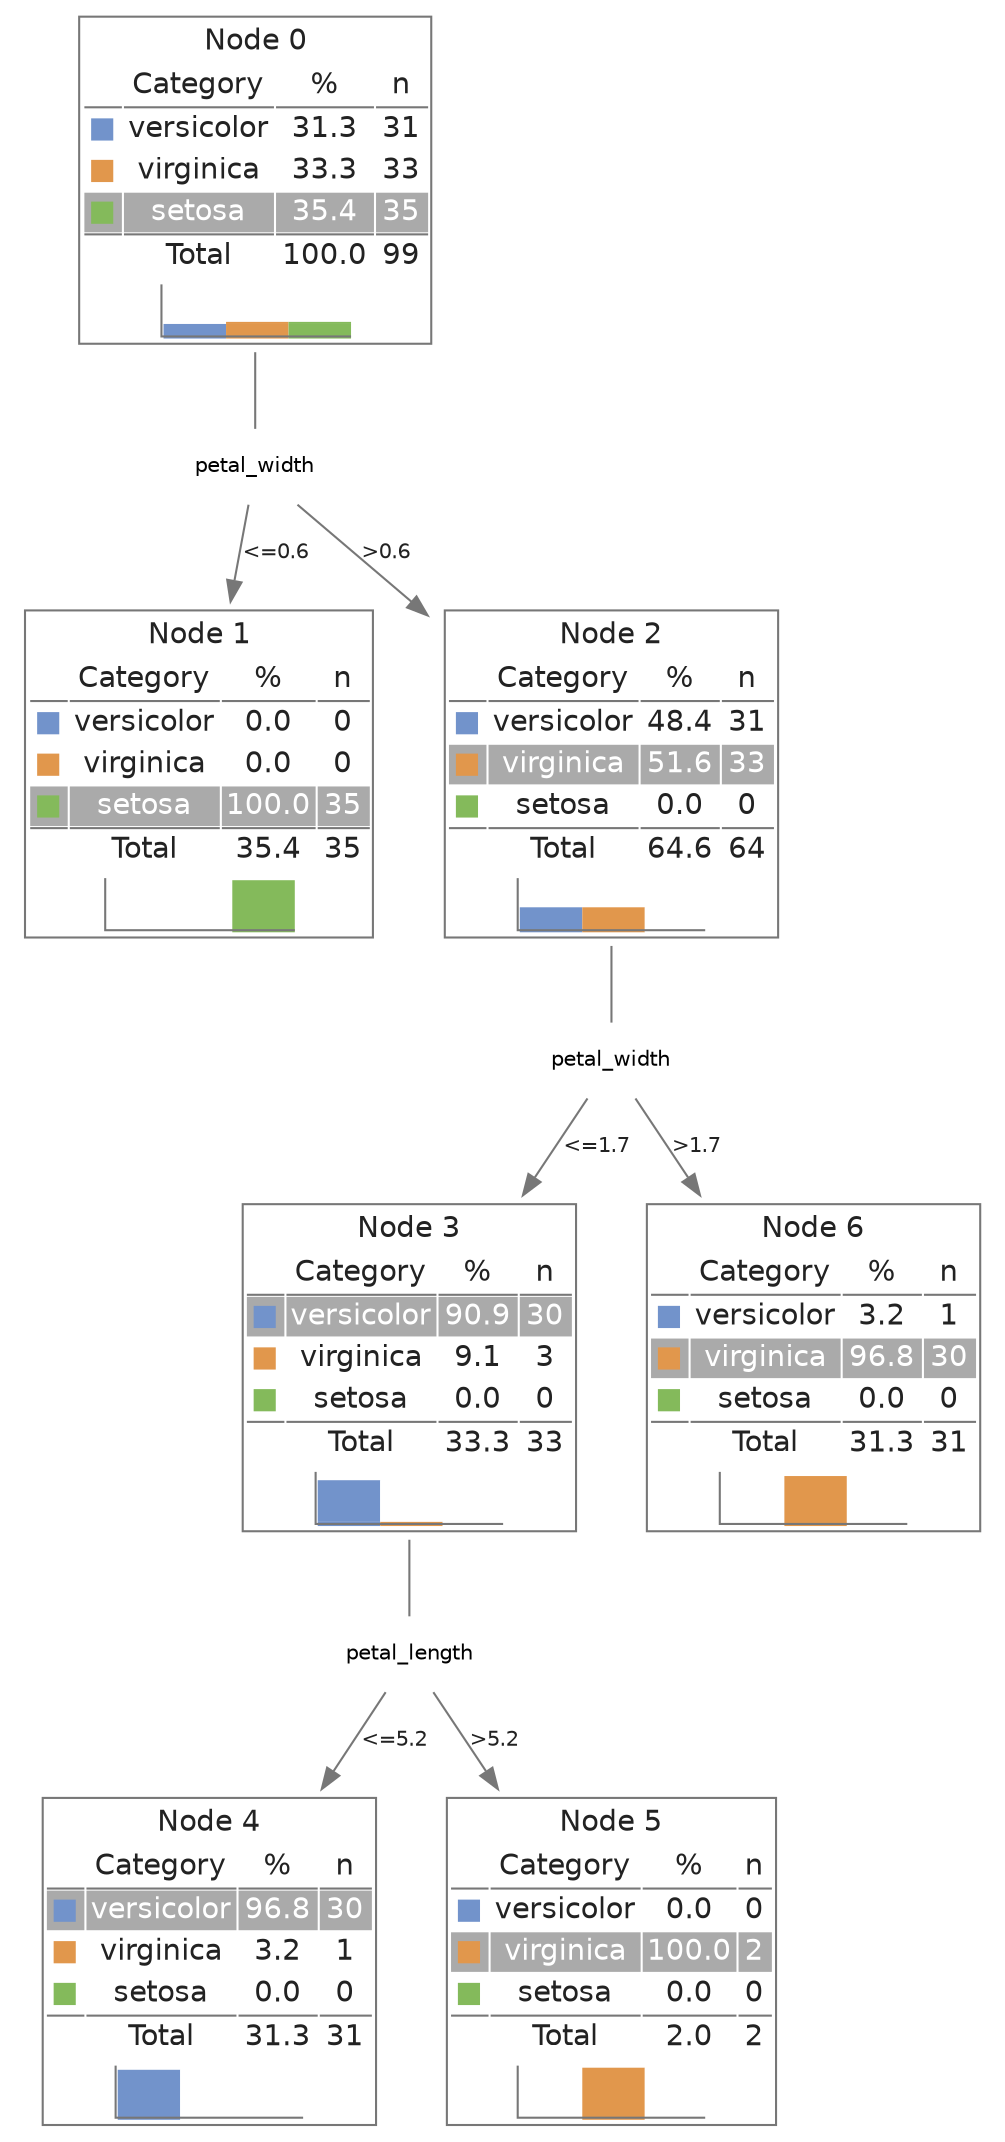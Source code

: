 digraph Tree {
graph [fontname = "helvetica", fontsize=15, splines=polyline, color="#777777FF#", ];
node [fontname = "helvetica", shape=plaintext, color="#777777FF#"];
edge [fontname = "helvetica", fontcolor="#222222FF#", color="#777777FF#"];
0 [label=<<FONT COLOR="#222222FF#" ><TABLE BORDER="1" COLOR="#777777FF#" CELLSPACING="1" VALIGN="MIDDLE" ><TR><TD BORDER="0" COLSPAN="4" ALIGN="CENTER">Node 0</TD></TR><TR><TD SIDES="B" BORDER="1" ALIGN="CENTER" ></TD><TD SIDES="B" BORDER="1" ALIGN="CENTER" >Category</TD><TD SIDES="B" BORDER="1" ALIGN="CENTER">%</TD><TD SIDES="B" BORDER="1" ALIGN="CENTER">n</TD></TR><TR><TD BGCOLOR="#FFFFFFFF#" BORDER="0" ALIGN="CENTER" ><FONT COLOR="#7293CBFF#">&#9632;</FONT></TD><TD BGCOLOR="#FFFFFFFF#" BORDER="0" ALIGN="CENTER" ><FONT COLOR="#222222FF#">versicolor</FONT></TD><TD BGCOLOR="#FFFFFFFF#" BORDER="0" ALIGN="CENTER" ><FONT COLOR="#222222FF#">31.3</FONT></TD><TD BGCOLOR="#FFFFFFFF#" BORDER="0" ALIGN="CENTER" ><FONT COLOR="#222222FF#">31</FONT></TD></TR><TR><TD BGCOLOR="#FFFFFFFF#" BORDER="0" ALIGN="CENTER" ><FONT COLOR="#E1974CFF#">&#9632;</FONT></TD><TD BGCOLOR="#FFFFFFFF#" BORDER="0" ALIGN="CENTER" ><FONT COLOR="#222222FF#">virginica</FONT></TD><TD BGCOLOR="#FFFFFFFF#" BORDER="0" ALIGN="CENTER" ><FONT COLOR="#222222FF#">33.3</FONT></TD><TD BGCOLOR="#FFFFFFFF#" BORDER="0" ALIGN="CENTER" ><FONT COLOR="#222222FF#">33</FONT></TD></TR><TR><TD BGCOLOR="#AAAAAAFF#" BORDER="0" ALIGN="CENTER" ><FONT COLOR="#84BA5BFF#">&#9632;</FONT></TD><TD BGCOLOR="#AAAAAAFF#" BORDER="0" ALIGN="CENTER" ><FONT COLOR="#FFFFFFFF#">setosa</FONT></TD><TD BGCOLOR="#AAAAAAFF#" BORDER="0" ALIGN="CENTER" ><FONT COLOR="#FFFFFFFF#">35.4</FONT></TD><TD BGCOLOR="#AAAAAAFF#" BORDER="0" ALIGN="CENTER" ><FONT COLOR="#FFFFFFFF#">35</FONT></TD></TR><TR><TD SIDES="T" BORDER="1" ALIGN="CENTER" ></TD><TD SIDES="T" BORDER="1" ALIGN="CENTER" >Total</TD><TD SIDES="T" BORDER="1" ALIGN="CENTER" >100.0</TD><TD SIDES="T" BORDER="1" ALIGN="CENTER" >99</TD></TR><TR><TD COLSPAN="4" BORDER="0"><TABLE  CELLPADDING="0" CELLSPACING="0" SIDES="LB" BORDER="1" FIXEDSIZE="TRUE" HEIGHT="25.0" WIDTH="90"><TR><TD FIXEDSIZE="TRUE" BORDER="0" HEIGHT="17.0" WIDTH="30" BGCOLOR="#FFFFFFFF#" ></TD><TD FIXEDSIZE="TRUE" BORDER="0" HEIGHT="17.0" WIDTH="30" BGCOLOR="#FFFFFFFF#" ></TD><TD FIXEDSIZE="TRUE" BORDER="0" HEIGHT="17.0" WIDTH="30" BGCOLOR="#FFFFFFFF#" ></TD></TR><TR><TD FIXEDSIZE="TRUE" BORDER="0" HEIGHT="1" WIDTH="30" BGCOLOR="#FFFFFFFF#" ></TD><TD FIXEDSIZE="TRUE" BORDER="0" HEIGHT="1" WIDTH="30" BGCOLOR="#E1974CFF#" ></TD><TD FIXEDSIZE="TRUE" BORDER="0" HEIGHT="1" WIDTH="30" BGCOLOR="#84BA5BFF#" ></TD></TR><TR><TD FIXEDSIZE="TRUE" BORDER="0" HEIGHT="7" WIDTH="30" BGCOLOR="#7293CBFF#" ></TD><TD FIXEDSIZE="TRUE" BORDER="0" HEIGHT="7" WIDTH="30" BGCOLOR="#E1974CFF#" ></TD><TD FIXEDSIZE="TRUE" BORDER="0" HEIGHT="7" WIDTH="30" BGCOLOR="#84BA5BFF#" ></TD></TR></TABLE></TD></TR></TABLE></FONT>>, ];
1 [label=<<FONT COLOR="#222222FF#" ><TABLE BORDER="1" COLOR="#777777FF#" CELLSPACING="1" VALIGN="MIDDLE" ><TR><TD BORDER="0" COLSPAN="4" ALIGN="CENTER">Node 1</TD></TR><TR><TD SIDES="B" BORDER="1" ALIGN="CENTER" ></TD><TD SIDES="B" BORDER="1" ALIGN="CENTER" >Category</TD><TD SIDES="B" BORDER="1" ALIGN="CENTER">%</TD><TD SIDES="B" BORDER="1" ALIGN="CENTER">n</TD></TR><TR><TD BGCOLOR="#FFFFFFFF#" BORDER="0" ALIGN="CENTER" ><FONT COLOR="#7293CBFF#">&#9632;</FONT></TD><TD BGCOLOR="#FFFFFFFF#" BORDER="0" ALIGN="CENTER" ><FONT COLOR="#222222FF#">versicolor</FONT></TD><TD BGCOLOR="#FFFFFFFF#" BORDER="0" ALIGN="CENTER" ><FONT COLOR="#222222FF#">0.0</FONT></TD><TD BGCOLOR="#FFFFFFFF#" BORDER="0" ALIGN="CENTER" ><FONT COLOR="#222222FF#">0</FONT></TD></TR><TR><TD BGCOLOR="#FFFFFFFF#" BORDER="0" ALIGN="CENTER" ><FONT COLOR="#E1974CFF#">&#9632;</FONT></TD><TD BGCOLOR="#FFFFFFFF#" BORDER="0" ALIGN="CENTER" ><FONT COLOR="#222222FF#">virginica</FONT></TD><TD BGCOLOR="#FFFFFFFF#" BORDER="0" ALIGN="CENTER" ><FONT COLOR="#222222FF#">0.0</FONT></TD><TD BGCOLOR="#FFFFFFFF#" BORDER="0" ALIGN="CENTER" ><FONT COLOR="#222222FF#">0</FONT></TD></TR><TR><TD BGCOLOR="#AAAAAAFF#" BORDER="0" ALIGN="CENTER" ><FONT COLOR="#84BA5BFF#">&#9632;</FONT></TD><TD BGCOLOR="#AAAAAAFF#" BORDER="0" ALIGN="CENTER" ><FONT COLOR="#FFFFFFFF#">setosa</FONT></TD><TD BGCOLOR="#AAAAAAFF#" BORDER="0" ALIGN="CENTER" ><FONT COLOR="#FFFFFFFF#">100.0</FONT></TD><TD BGCOLOR="#AAAAAAFF#" BORDER="0" ALIGN="CENTER" ><FONT COLOR="#FFFFFFFF#">35</FONT></TD></TR><TR><TD SIDES="T" BORDER="1" ALIGN="CENTER" ></TD><TD SIDES="T" BORDER="1" ALIGN="CENTER" >Total</TD><TD SIDES="T" BORDER="1" ALIGN="CENTER" >35.4</TD><TD SIDES="T" BORDER="1" ALIGN="CENTER" >35</TD></TR><TR><TD COLSPAN="4" BORDER="0"><TABLE  CELLPADDING="0" CELLSPACING="0" SIDES="LB" BORDER="1" FIXEDSIZE="TRUE" HEIGHT="25.0" WIDTH="90"><TR><TD FIXEDSIZE="TRUE" BORDER="0" HEIGHT="25" WIDTH="30" BGCOLOR="#FFFFFFFF#" ></TD><TD FIXEDSIZE="TRUE" BORDER="0" HEIGHT="25" WIDTH="30" BGCOLOR="#FFFFFFFF#" ></TD><TD FIXEDSIZE="TRUE" BORDER="0" HEIGHT="25" WIDTH="30" BGCOLOR="#84BA5BFF#" ></TD></TR></TABLE></TD></TR></TABLE></FONT>>, ];
V0 [ label="petal_width" fontsize="10" ];
0 -> V0 [dir=none];
V0 -> 1 [label="<=0.6" fontsize="10"];
2 [label=<<FONT COLOR="#222222FF#" ><TABLE BORDER="1" COLOR="#777777FF#" CELLSPACING="1" VALIGN="MIDDLE" ><TR><TD BORDER="0" COLSPAN="4" ALIGN="CENTER">Node 2</TD></TR><TR><TD SIDES="B" BORDER="1" ALIGN="CENTER" ></TD><TD SIDES="B" BORDER="1" ALIGN="CENTER" >Category</TD><TD SIDES="B" BORDER="1" ALIGN="CENTER">%</TD><TD SIDES="B" BORDER="1" ALIGN="CENTER">n</TD></TR><TR><TD BGCOLOR="#FFFFFFFF#" BORDER="0" ALIGN="CENTER" ><FONT COLOR="#7293CBFF#">&#9632;</FONT></TD><TD BGCOLOR="#FFFFFFFF#" BORDER="0" ALIGN="CENTER" ><FONT COLOR="#222222FF#">versicolor</FONT></TD><TD BGCOLOR="#FFFFFFFF#" BORDER="0" ALIGN="CENTER" ><FONT COLOR="#222222FF#">48.4</FONT></TD><TD BGCOLOR="#FFFFFFFF#" BORDER="0" ALIGN="CENTER" ><FONT COLOR="#222222FF#">31</FONT></TD></TR><TR><TD BGCOLOR="#AAAAAAFF#" BORDER="0" ALIGN="CENTER" ><FONT COLOR="#E1974CFF#">&#9632;</FONT></TD><TD BGCOLOR="#AAAAAAFF#" BORDER="0" ALIGN="CENTER" ><FONT COLOR="#FFFFFFFF#">virginica</FONT></TD><TD BGCOLOR="#AAAAAAFF#" BORDER="0" ALIGN="CENTER" ><FONT COLOR="#FFFFFFFF#">51.6</FONT></TD><TD BGCOLOR="#AAAAAAFF#" BORDER="0" ALIGN="CENTER" ><FONT COLOR="#FFFFFFFF#">33</FONT></TD></TR><TR><TD BGCOLOR="#FFFFFFFF#" BORDER="0" ALIGN="CENTER" ><FONT COLOR="#84BA5BFF#">&#9632;</FONT></TD><TD BGCOLOR="#FFFFFFFF#" BORDER="0" ALIGN="CENTER" ><FONT COLOR="#222222FF#">setosa</FONT></TD><TD BGCOLOR="#FFFFFFFF#" BORDER="0" ALIGN="CENTER" ><FONT COLOR="#222222FF#">0.0</FONT></TD><TD BGCOLOR="#FFFFFFFF#" BORDER="0" ALIGN="CENTER" ><FONT COLOR="#222222FF#">0</FONT></TD></TR><TR><TD SIDES="T" BORDER="1" ALIGN="CENTER" ></TD><TD SIDES="T" BORDER="1" ALIGN="CENTER" >Total</TD><TD SIDES="T" BORDER="1" ALIGN="CENTER" >64.6</TD><TD SIDES="T" BORDER="1" ALIGN="CENTER" >64</TD></TR><TR><TD COLSPAN="4" BORDER="0"><TABLE  CELLPADDING="0" CELLSPACING="0" SIDES="LB" BORDER="1" FIXEDSIZE="TRUE" HEIGHT="25.0" WIDTH="90"><TR><TD FIXEDSIZE="TRUE" BORDER="0" HEIGHT="13.0" WIDTH="30" BGCOLOR="#FFFFFFFF#" ></TD><TD FIXEDSIZE="TRUE" BORDER="0" HEIGHT="13.0" WIDTH="30" BGCOLOR="#FFFFFFFF#" ></TD><TD FIXEDSIZE="TRUE" BORDER="0" HEIGHT="13.0" WIDTH="30" BGCOLOR="#FFFFFFFF#" ></TD></TR><TR><TD FIXEDSIZE="TRUE" BORDER="0" HEIGHT="12" WIDTH="30" BGCOLOR="#7293CBFF#" ></TD><TD FIXEDSIZE="TRUE" BORDER="0" HEIGHT="12" WIDTH="30" BGCOLOR="#E1974CFF#" ></TD><TD FIXEDSIZE="TRUE" BORDER="0" HEIGHT="12" WIDTH="30" BGCOLOR="#FFFFFFFF#" ></TD></TR></TABLE></TD></TR></TABLE></FONT>>, ];
V0 -> 2 [label=">0.6" fontsize="10"];
3 [label=<<FONT COLOR="#222222FF#" ><TABLE BORDER="1" COLOR="#777777FF#" CELLSPACING="1" VALIGN="MIDDLE" ><TR><TD BORDER="0" COLSPAN="4" ALIGN="CENTER">Node 3</TD></TR><TR><TD SIDES="B" BORDER="1" ALIGN="CENTER" ></TD><TD SIDES="B" BORDER="1" ALIGN="CENTER" >Category</TD><TD SIDES="B" BORDER="1" ALIGN="CENTER">%</TD><TD SIDES="B" BORDER="1" ALIGN="CENTER">n</TD></TR><TR><TD BGCOLOR="#AAAAAAFF#" BORDER="0" ALIGN="CENTER" ><FONT COLOR="#7293CBFF#">&#9632;</FONT></TD><TD BGCOLOR="#AAAAAAFF#" BORDER="0" ALIGN="CENTER" ><FONT COLOR="#FFFFFFFF#">versicolor</FONT></TD><TD BGCOLOR="#AAAAAAFF#" BORDER="0" ALIGN="CENTER" ><FONT COLOR="#FFFFFFFF#">90.9</FONT></TD><TD BGCOLOR="#AAAAAAFF#" BORDER="0" ALIGN="CENTER" ><FONT COLOR="#FFFFFFFF#">30</FONT></TD></TR><TR><TD BGCOLOR="#FFFFFFFF#" BORDER="0" ALIGN="CENTER" ><FONT COLOR="#E1974CFF#">&#9632;</FONT></TD><TD BGCOLOR="#FFFFFFFF#" BORDER="0" ALIGN="CENTER" ><FONT COLOR="#222222FF#">virginica</FONT></TD><TD BGCOLOR="#FFFFFFFF#" BORDER="0" ALIGN="CENTER" ><FONT COLOR="#222222FF#">9.1</FONT></TD><TD BGCOLOR="#FFFFFFFF#" BORDER="0" ALIGN="CENTER" ><FONT COLOR="#222222FF#">3</FONT></TD></TR><TR><TD BGCOLOR="#FFFFFFFF#" BORDER="0" ALIGN="CENTER" ><FONT COLOR="#84BA5BFF#">&#9632;</FONT></TD><TD BGCOLOR="#FFFFFFFF#" BORDER="0" ALIGN="CENTER" ><FONT COLOR="#222222FF#">setosa</FONT></TD><TD BGCOLOR="#FFFFFFFF#" BORDER="0" ALIGN="CENTER" ><FONT COLOR="#222222FF#">0.0</FONT></TD><TD BGCOLOR="#FFFFFFFF#" BORDER="0" ALIGN="CENTER" ><FONT COLOR="#222222FF#">0</FONT></TD></TR><TR><TD SIDES="T" BORDER="1" ALIGN="CENTER" ></TD><TD SIDES="T" BORDER="1" ALIGN="CENTER" >Total</TD><TD SIDES="T" BORDER="1" ALIGN="CENTER" >33.3</TD><TD SIDES="T" BORDER="1" ALIGN="CENTER" >33</TD></TR><TR><TD COLSPAN="4" BORDER="0"><TABLE  CELLPADDING="0" CELLSPACING="0" SIDES="LB" BORDER="1" FIXEDSIZE="TRUE" HEIGHT="25.0" WIDTH="90"><TR><TD FIXEDSIZE="TRUE" BORDER="0" HEIGHT="3.0" WIDTH="30" BGCOLOR="#FFFFFFFF#" ></TD><TD FIXEDSIZE="TRUE" BORDER="0" HEIGHT="3.0" WIDTH="30" BGCOLOR="#FFFFFFFF#" ></TD><TD FIXEDSIZE="TRUE" BORDER="0" HEIGHT="3.0" WIDTH="30" BGCOLOR="#FFFFFFFF#" ></TD></TR><TR><TD FIXEDSIZE="TRUE" BORDER="0" HEIGHT="20" WIDTH="30" BGCOLOR="#7293CBFF#" ></TD><TD FIXEDSIZE="TRUE" BORDER="0" HEIGHT="20" WIDTH="30" BGCOLOR="#FFFFFFFF#" ></TD><TD FIXEDSIZE="TRUE" BORDER="0" HEIGHT="20" WIDTH="30" BGCOLOR="#FFFFFFFF#" ></TD></TR><TR><TD FIXEDSIZE="TRUE" BORDER="0" HEIGHT="2" WIDTH="30" BGCOLOR="#7293CBFF#" ></TD><TD FIXEDSIZE="TRUE" BORDER="0" HEIGHT="2" WIDTH="30" BGCOLOR="#E1974CFF#" ></TD><TD FIXEDSIZE="TRUE" BORDER="0" HEIGHT="2" WIDTH="30" BGCOLOR="#FFFFFFFF#" ></TD></TR></TABLE></TD></TR></TABLE></FONT>>, ];
V2 [ label="petal_width" fontsize="10" ];
2 -> V2 [dir=none];
V2 -> 3 [label="<=1.7" fontsize="10"];
4 [label=<<FONT COLOR="#222222FF#" ><TABLE BORDER="1" COLOR="#777777FF#" CELLSPACING="1" VALIGN="MIDDLE" ><TR><TD BORDER="0" COLSPAN="4" ALIGN="CENTER">Node 4</TD></TR><TR><TD SIDES="B" BORDER="1" ALIGN="CENTER" ></TD><TD SIDES="B" BORDER="1" ALIGN="CENTER" >Category</TD><TD SIDES="B" BORDER="1" ALIGN="CENTER">%</TD><TD SIDES="B" BORDER="1" ALIGN="CENTER">n</TD></TR><TR><TD BGCOLOR="#AAAAAAFF#" BORDER="0" ALIGN="CENTER" ><FONT COLOR="#7293CBFF#">&#9632;</FONT></TD><TD BGCOLOR="#AAAAAAFF#" BORDER="0" ALIGN="CENTER" ><FONT COLOR="#FFFFFFFF#">versicolor</FONT></TD><TD BGCOLOR="#AAAAAAFF#" BORDER="0" ALIGN="CENTER" ><FONT COLOR="#FFFFFFFF#">96.8</FONT></TD><TD BGCOLOR="#AAAAAAFF#" BORDER="0" ALIGN="CENTER" ><FONT COLOR="#FFFFFFFF#">30</FONT></TD></TR><TR><TD BGCOLOR="#FFFFFFFF#" BORDER="0" ALIGN="CENTER" ><FONT COLOR="#E1974CFF#">&#9632;</FONT></TD><TD BGCOLOR="#FFFFFFFF#" BORDER="0" ALIGN="CENTER" ><FONT COLOR="#222222FF#">virginica</FONT></TD><TD BGCOLOR="#FFFFFFFF#" BORDER="0" ALIGN="CENTER" ><FONT COLOR="#222222FF#">3.2</FONT></TD><TD BGCOLOR="#FFFFFFFF#" BORDER="0" ALIGN="CENTER" ><FONT COLOR="#222222FF#">1</FONT></TD></TR><TR><TD BGCOLOR="#FFFFFFFF#" BORDER="0" ALIGN="CENTER" ><FONT COLOR="#84BA5BFF#">&#9632;</FONT></TD><TD BGCOLOR="#FFFFFFFF#" BORDER="0" ALIGN="CENTER" ><FONT COLOR="#222222FF#">setosa</FONT></TD><TD BGCOLOR="#FFFFFFFF#" BORDER="0" ALIGN="CENTER" ><FONT COLOR="#222222FF#">0.0</FONT></TD><TD BGCOLOR="#FFFFFFFF#" BORDER="0" ALIGN="CENTER" ><FONT COLOR="#222222FF#">0</FONT></TD></TR><TR><TD SIDES="T" BORDER="1" ALIGN="CENTER" ></TD><TD SIDES="T" BORDER="1" ALIGN="CENTER" >Total</TD><TD SIDES="T" BORDER="1" ALIGN="CENTER" >31.3</TD><TD SIDES="T" BORDER="1" ALIGN="CENTER" >31</TD></TR><TR><TD COLSPAN="4" BORDER="0"><TABLE  CELLPADDING="0" CELLSPACING="0" SIDES="LB" BORDER="1" FIXEDSIZE="TRUE" HEIGHT="25.0" WIDTH="90"><TR><TD FIXEDSIZE="TRUE" BORDER="0" HEIGHT="1.0" WIDTH="30" BGCOLOR="#FFFFFFFF#" ></TD><TD FIXEDSIZE="TRUE" BORDER="0" HEIGHT="1.0" WIDTH="30" BGCOLOR="#FFFFFFFF#" ></TD><TD FIXEDSIZE="TRUE" BORDER="0" HEIGHT="1.0" WIDTH="30" BGCOLOR="#FFFFFFFF#" ></TD></TR><TR><TD FIXEDSIZE="TRUE" BORDER="0" HEIGHT="24" WIDTH="30" BGCOLOR="#7293CBFF#" ></TD><TD FIXEDSIZE="TRUE" BORDER="0" HEIGHT="24" WIDTH="30" BGCOLOR="#FFFFFFFF#" ></TD><TD FIXEDSIZE="TRUE" BORDER="0" HEIGHT="24" WIDTH="30" BGCOLOR="#FFFFFFFF#" ></TD></TR></TABLE></TD></TR></TABLE></FONT>>, ];
V3 [ label="petal_length" fontsize="10" ];
3 -> V3 [dir=none];
V3 -> 4 [label="<=5.2" fontsize="10"];
5 [label=<<FONT COLOR="#222222FF#" ><TABLE BORDER="1" COLOR="#777777FF#" CELLSPACING="1" VALIGN="MIDDLE" ><TR><TD BORDER="0" COLSPAN="4" ALIGN="CENTER">Node 5</TD></TR><TR><TD SIDES="B" BORDER="1" ALIGN="CENTER" ></TD><TD SIDES="B" BORDER="1" ALIGN="CENTER" >Category</TD><TD SIDES="B" BORDER="1" ALIGN="CENTER">%</TD><TD SIDES="B" BORDER="1" ALIGN="CENTER">n</TD></TR><TR><TD BGCOLOR="#FFFFFFFF#" BORDER="0" ALIGN="CENTER" ><FONT COLOR="#7293CBFF#">&#9632;</FONT></TD><TD BGCOLOR="#FFFFFFFF#" BORDER="0" ALIGN="CENTER" ><FONT COLOR="#222222FF#">versicolor</FONT></TD><TD BGCOLOR="#FFFFFFFF#" BORDER="0" ALIGN="CENTER" ><FONT COLOR="#222222FF#">0.0</FONT></TD><TD BGCOLOR="#FFFFFFFF#" BORDER="0" ALIGN="CENTER" ><FONT COLOR="#222222FF#">0</FONT></TD></TR><TR><TD BGCOLOR="#AAAAAAFF#" BORDER="0" ALIGN="CENTER" ><FONT COLOR="#E1974CFF#">&#9632;</FONT></TD><TD BGCOLOR="#AAAAAAFF#" BORDER="0" ALIGN="CENTER" ><FONT COLOR="#FFFFFFFF#">virginica</FONT></TD><TD BGCOLOR="#AAAAAAFF#" BORDER="0" ALIGN="CENTER" ><FONT COLOR="#FFFFFFFF#">100.0</FONT></TD><TD BGCOLOR="#AAAAAAFF#" BORDER="0" ALIGN="CENTER" ><FONT COLOR="#FFFFFFFF#">2</FONT></TD></TR><TR><TD BGCOLOR="#FFFFFFFF#" BORDER="0" ALIGN="CENTER" ><FONT COLOR="#84BA5BFF#">&#9632;</FONT></TD><TD BGCOLOR="#FFFFFFFF#" BORDER="0" ALIGN="CENTER" ><FONT COLOR="#222222FF#">setosa</FONT></TD><TD BGCOLOR="#FFFFFFFF#" BORDER="0" ALIGN="CENTER" ><FONT COLOR="#222222FF#">0.0</FONT></TD><TD BGCOLOR="#FFFFFFFF#" BORDER="0" ALIGN="CENTER" ><FONT COLOR="#222222FF#">0</FONT></TD></TR><TR><TD SIDES="T" BORDER="1" ALIGN="CENTER" ></TD><TD SIDES="T" BORDER="1" ALIGN="CENTER" >Total</TD><TD SIDES="T" BORDER="1" ALIGN="CENTER" >2.0</TD><TD SIDES="T" BORDER="1" ALIGN="CENTER" >2</TD></TR><TR><TD COLSPAN="4" BORDER="0"><TABLE  CELLPADDING="0" CELLSPACING="0" SIDES="LB" BORDER="1" FIXEDSIZE="TRUE" HEIGHT="25.0" WIDTH="90"><TR><TD FIXEDSIZE="TRUE" BORDER="0" HEIGHT="25" WIDTH="30" BGCOLOR="#FFFFFFFF#" ></TD><TD FIXEDSIZE="TRUE" BORDER="0" HEIGHT="25" WIDTH="30" BGCOLOR="#E1974CFF#" ></TD><TD FIXEDSIZE="TRUE" BORDER="0" HEIGHT="25" WIDTH="30" BGCOLOR="#FFFFFFFF#" ></TD></TR></TABLE></TD></TR></TABLE></FONT>>, ];
V3 -> 5 [label=">5.2" fontsize="10"];
6 [label=<<FONT COLOR="#222222FF#" ><TABLE BORDER="1" COLOR="#777777FF#" CELLSPACING="1" VALIGN="MIDDLE" ><TR><TD BORDER="0" COLSPAN="4" ALIGN="CENTER">Node 6</TD></TR><TR><TD SIDES="B" BORDER="1" ALIGN="CENTER" ></TD><TD SIDES="B" BORDER="1" ALIGN="CENTER" >Category</TD><TD SIDES="B" BORDER="1" ALIGN="CENTER">%</TD><TD SIDES="B" BORDER="1" ALIGN="CENTER">n</TD></TR><TR><TD BGCOLOR="#FFFFFFFF#" BORDER="0" ALIGN="CENTER" ><FONT COLOR="#7293CBFF#">&#9632;</FONT></TD><TD BGCOLOR="#FFFFFFFF#" BORDER="0" ALIGN="CENTER" ><FONT COLOR="#222222FF#">versicolor</FONT></TD><TD BGCOLOR="#FFFFFFFF#" BORDER="0" ALIGN="CENTER" ><FONT COLOR="#222222FF#">3.2</FONT></TD><TD BGCOLOR="#FFFFFFFF#" BORDER="0" ALIGN="CENTER" ><FONT COLOR="#222222FF#">1</FONT></TD></TR><TR><TD BGCOLOR="#AAAAAAFF#" BORDER="0" ALIGN="CENTER" ><FONT COLOR="#E1974CFF#">&#9632;</FONT></TD><TD BGCOLOR="#AAAAAAFF#" BORDER="0" ALIGN="CENTER" ><FONT COLOR="#FFFFFFFF#">virginica</FONT></TD><TD BGCOLOR="#AAAAAAFF#" BORDER="0" ALIGN="CENTER" ><FONT COLOR="#FFFFFFFF#">96.8</FONT></TD><TD BGCOLOR="#AAAAAAFF#" BORDER="0" ALIGN="CENTER" ><FONT COLOR="#FFFFFFFF#">30</FONT></TD></TR><TR><TD BGCOLOR="#FFFFFFFF#" BORDER="0" ALIGN="CENTER" ><FONT COLOR="#84BA5BFF#">&#9632;</FONT></TD><TD BGCOLOR="#FFFFFFFF#" BORDER="0" ALIGN="CENTER" ><FONT COLOR="#222222FF#">setosa</FONT></TD><TD BGCOLOR="#FFFFFFFF#" BORDER="0" ALIGN="CENTER" ><FONT COLOR="#222222FF#">0.0</FONT></TD><TD BGCOLOR="#FFFFFFFF#" BORDER="0" ALIGN="CENTER" ><FONT COLOR="#222222FF#">0</FONT></TD></TR><TR><TD SIDES="T" BORDER="1" ALIGN="CENTER" ></TD><TD SIDES="T" BORDER="1" ALIGN="CENTER" >Total</TD><TD SIDES="T" BORDER="1" ALIGN="CENTER" >31.3</TD><TD SIDES="T" BORDER="1" ALIGN="CENTER" >31</TD></TR><TR><TD COLSPAN="4" BORDER="0"><TABLE  CELLPADDING="0" CELLSPACING="0" SIDES="LB" BORDER="1" FIXEDSIZE="TRUE" HEIGHT="25.0" WIDTH="90"><TR><TD FIXEDSIZE="TRUE" BORDER="0" HEIGHT="1.0" WIDTH="30" BGCOLOR="#FFFFFFFF#" ></TD><TD FIXEDSIZE="TRUE" BORDER="0" HEIGHT="1.0" WIDTH="30" BGCOLOR="#FFFFFFFF#" ></TD><TD FIXEDSIZE="TRUE" BORDER="0" HEIGHT="1.0" WIDTH="30" BGCOLOR="#FFFFFFFF#" ></TD></TR><TR><TD FIXEDSIZE="TRUE" BORDER="0" HEIGHT="24" WIDTH="30" BGCOLOR="#FFFFFFFF#" ></TD><TD FIXEDSIZE="TRUE" BORDER="0" HEIGHT="24" WIDTH="30" BGCOLOR="#E1974CFF#" ></TD><TD FIXEDSIZE="TRUE" BORDER="0" HEIGHT="24" WIDTH="30" BGCOLOR="#FFFFFFFF#" ></TD></TR></TABLE></TD></TR></TABLE></FONT>>, ];
V2 -> 6 [label=">1.7" fontsize="10"];
}
